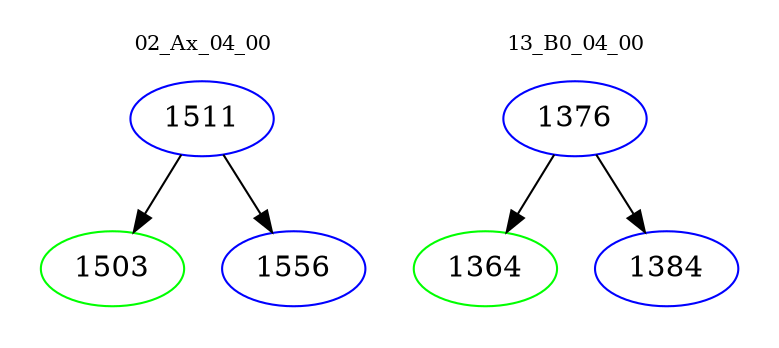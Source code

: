 digraph{
subgraph cluster_0 {
color = white
label = "02_Ax_04_00";
fontsize=10;
T0_1511 [label="1511", color="blue"]
T0_1511 -> T0_1503 [color="black"]
T0_1503 [label="1503", color="green"]
T0_1511 -> T0_1556 [color="black"]
T0_1556 [label="1556", color="blue"]
}
subgraph cluster_1 {
color = white
label = "13_B0_04_00";
fontsize=10;
T1_1376 [label="1376", color="blue"]
T1_1376 -> T1_1364 [color="black"]
T1_1364 [label="1364", color="green"]
T1_1376 -> T1_1384 [color="black"]
T1_1384 [label="1384", color="blue"]
}
}
